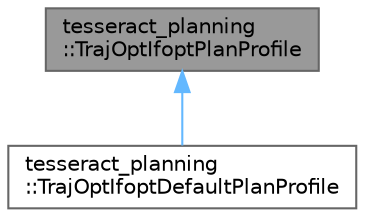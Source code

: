digraph "tesseract_planning::TrajOptIfoptPlanProfile"
{
 // LATEX_PDF_SIZE
  bgcolor="transparent";
  edge [fontname=Helvetica,fontsize=10,labelfontname=Helvetica,labelfontsize=10];
  node [fontname=Helvetica,fontsize=10,shape=box,height=0.2,width=0.4];
  Node1 [label="tesseract_planning\l::TrajOptIfoptPlanProfile",height=0.2,width=0.4,color="gray40", fillcolor="grey60", style="filled", fontcolor="black",tooltip=" "];
  Node1 -> Node2 [dir="back",color="steelblue1",style="solid"];
  Node2 [label="tesseract_planning\l::TrajOptIfoptDefaultPlanProfile",height=0.2,width=0.4,color="gray40", fillcolor="white", style="filled",URL="$d7/d10/classtesseract__planning_1_1TrajOptIfoptDefaultPlanProfile.html",tooltip=" "];
}
